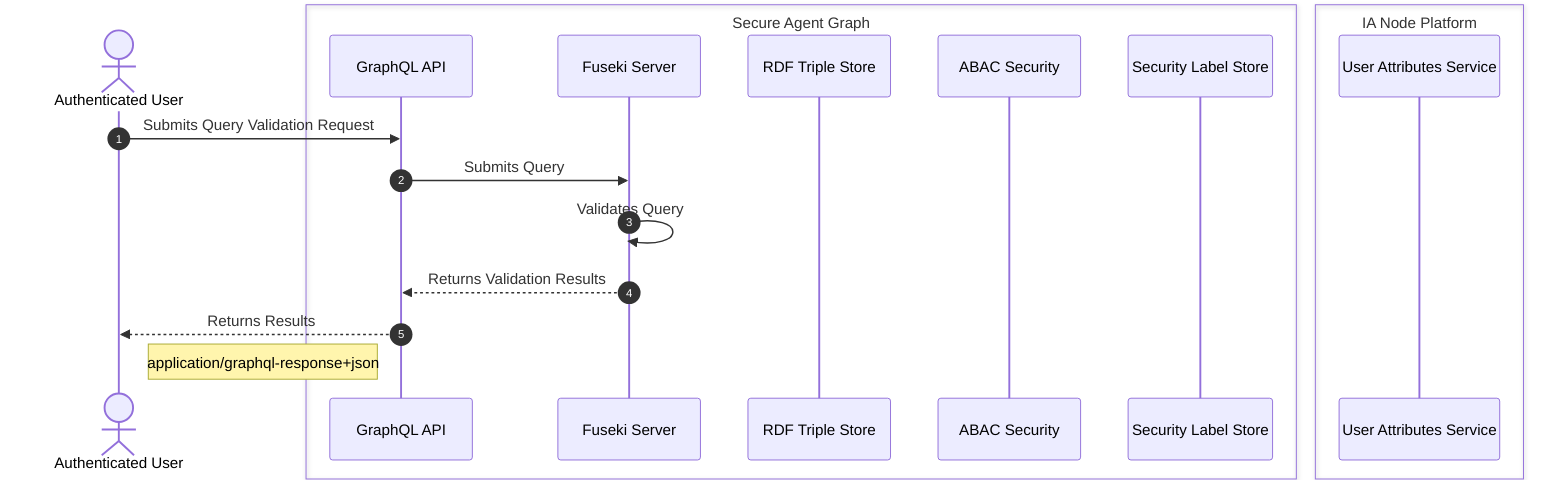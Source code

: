 %%  SPDX-License-Identifier: OGL-UK-3.0 %% 
sequenceDiagram
    autonumber
    actor U as Authenticated User
    box Secure Agent Graph
        participant G as GraphQL API
        participant FS as Fuseki Server
        participant J as RDF Triple Store
        participant A as ABAC Security
        participant L as Security Label Store
    end
    box IA Node Platform
        participant UAS as User Attributes Service
    end
    U->>G: Submits Query Validation Request
    G->>FS: Submits Query
    FS->>FS: Validates Query
    FS-->>G: Returns Validation Results
    G-->>U: Returns Results
    note left of G: application/graphql-response+json